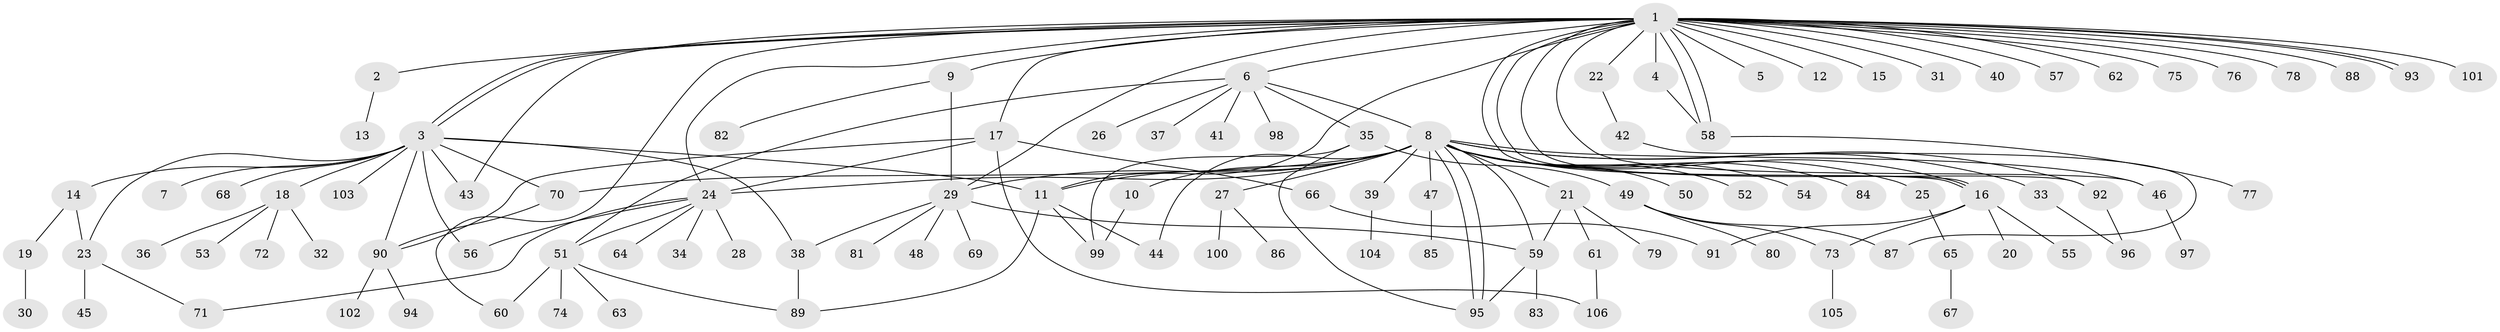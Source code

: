 // coarse degree distribution, {34: 0.011627906976744186, 1: 0.5697674418604651, 13: 0.011627906976744186, 2: 0.18604651162790697, 7: 0.023255813953488372, 21: 0.011627906976744186, 3: 0.10465116279069768, 8: 0.011627906976744186, 4: 0.023255813953488372, 12: 0.011627906976744186, 9: 0.011627906976744186, 6: 0.011627906976744186, 5: 0.011627906976744186}
// Generated by graph-tools (version 1.1) at 2025/41/03/06/25 10:41:45]
// undirected, 106 vertices, 144 edges
graph export_dot {
graph [start="1"]
  node [color=gray90,style=filled];
  1;
  2;
  3;
  4;
  5;
  6;
  7;
  8;
  9;
  10;
  11;
  12;
  13;
  14;
  15;
  16;
  17;
  18;
  19;
  20;
  21;
  22;
  23;
  24;
  25;
  26;
  27;
  28;
  29;
  30;
  31;
  32;
  33;
  34;
  35;
  36;
  37;
  38;
  39;
  40;
  41;
  42;
  43;
  44;
  45;
  46;
  47;
  48;
  49;
  50;
  51;
  52;
  53;
  54;
  55;
  56;
  57;
  58;
  59;
  60;
  61;
  62;
  63;
  64;
  65;
  66;
  67;
  68;
  69;
  70;
  71;
  72;
  73;
  74;
  75;
  76;
  77;
  78;
  79;
  80;
  81;
  82;
  83;
  84;
  85;
  86;
  87;
  88;
  89;
  90;
  91;
  92;
  93;
  94;
  95;
  96;
  97;
  98;
  99;
  100;
  101;
  102;
  103;
  104;
  105;
  106;
  1 -- 2;
  1 -- 3;
  1 -- 3;
  1 -- 4;
  1 -- 5;
  1 -- 6;
  1 -- 9;
  1 -- 11;
  1 -- 12;
  1 -- 15;
  1 -- 16;
  1 -- 16;
  1 -- 17;
  1 -- 22;
  1 -- 24;
  1 -- 29;
  1 -- 31;
  1 -- 40;
  1 -- 43;
  1 -- 46;
  1 -- 57;
  1 -- 58;
  1 -- 58;
  1 -- 60;
  1 -- 62;
  1 -- 75;
  1 -- 76;
  1 -- 78;
  1 -- 88;
  1 -- 92;
  1 -- 93;
  1 -- 93;
  1 -- 101;
  2 -- 13;
  3 -- 7;
  3 -- 11;
  3 -- 14;
  3 -- 18;
  3 -- 23;
  3 -- 38;
  3 -- 43;
  3 -- 56;
  3 -- 68;
  3 -- 70;
  3 -- 90;
  3 -- 103;
  4 -- 58;
  6 -- 8;
  6 -- 26;
  6 -- 35;
  6 -- 37;
  6 -- 41;
  6 -- 51;
  6 -- 98;
  8 -- 10;
  8 -- 11;
  8 -- 16;
  8 -- 21;
  8 -- 24;
  8 -- 25;
  8 -- 27;
  8 -- 29;
  8 -- 33;
  8 -- 39;
  8 -- 44;
  8 -- 46;
  8 -- 47;
  8 -- 50;
  8 -- 52;
  8 -- 54;
  8 -- 59;
  8 -- 70;
  8 -- 84;
  8 -- 92;
  8 -- 95;
  8 -- 95;
  9 -- 29;
  9 -- 82;
  10 -- 99;
  11 -- 44;
  11 -- 89;
  11 -- 99;
  14 -- 19;
  14 -- 23;
  16 -- 20;
  16 -- 55;
  16 -- 73;
  16 -- 91;
  17 -- 24;
  17 -- 66;
  17 -- 90;
  17 -- 106;
  18 -- 32;
  18 -- 36;
  18 -- 53;
  18 -- 72;
  19 -- 30;
  21 -- 59;
  21 -- 61;
  21 -- 79;
  22 -- 42;
  23 -- 45;
  23 -- 71;
  24 -- 28;
  24 -- 34;
  24 -- 51;
  24 -- 56;
  24 -- 64;
  24 -- 71;
  25 -- 65;
  27 -- 86;
  27 -- 100;
  29 -- 38;
  29 -- 48;
  29 -- 59;
  29 -- 69;
  29 -- 81;
  33 -- 96;
  35 -- 49;
  35 -- 95;
  35 -- 99;
  38 -- 89;
  39 -- 104;
  42 -- 87;
  46 -- 97;
  47 -- 85;
  49 -- 73;
  49 -- 80;
  49 -- 87;
  51 -- 60;
  51 -- 63;
  51 -- 74;
  51 -- 89;
  58 -- 77;
  59 -- 83;
  59 -- 95;
  61 -- 106;
  65 -- 67;
  66 -- 91;
  70 -- 90;
  73 -- 105;
  90 -- 94;
  90 -- 102;
  92 -- 96;
}
